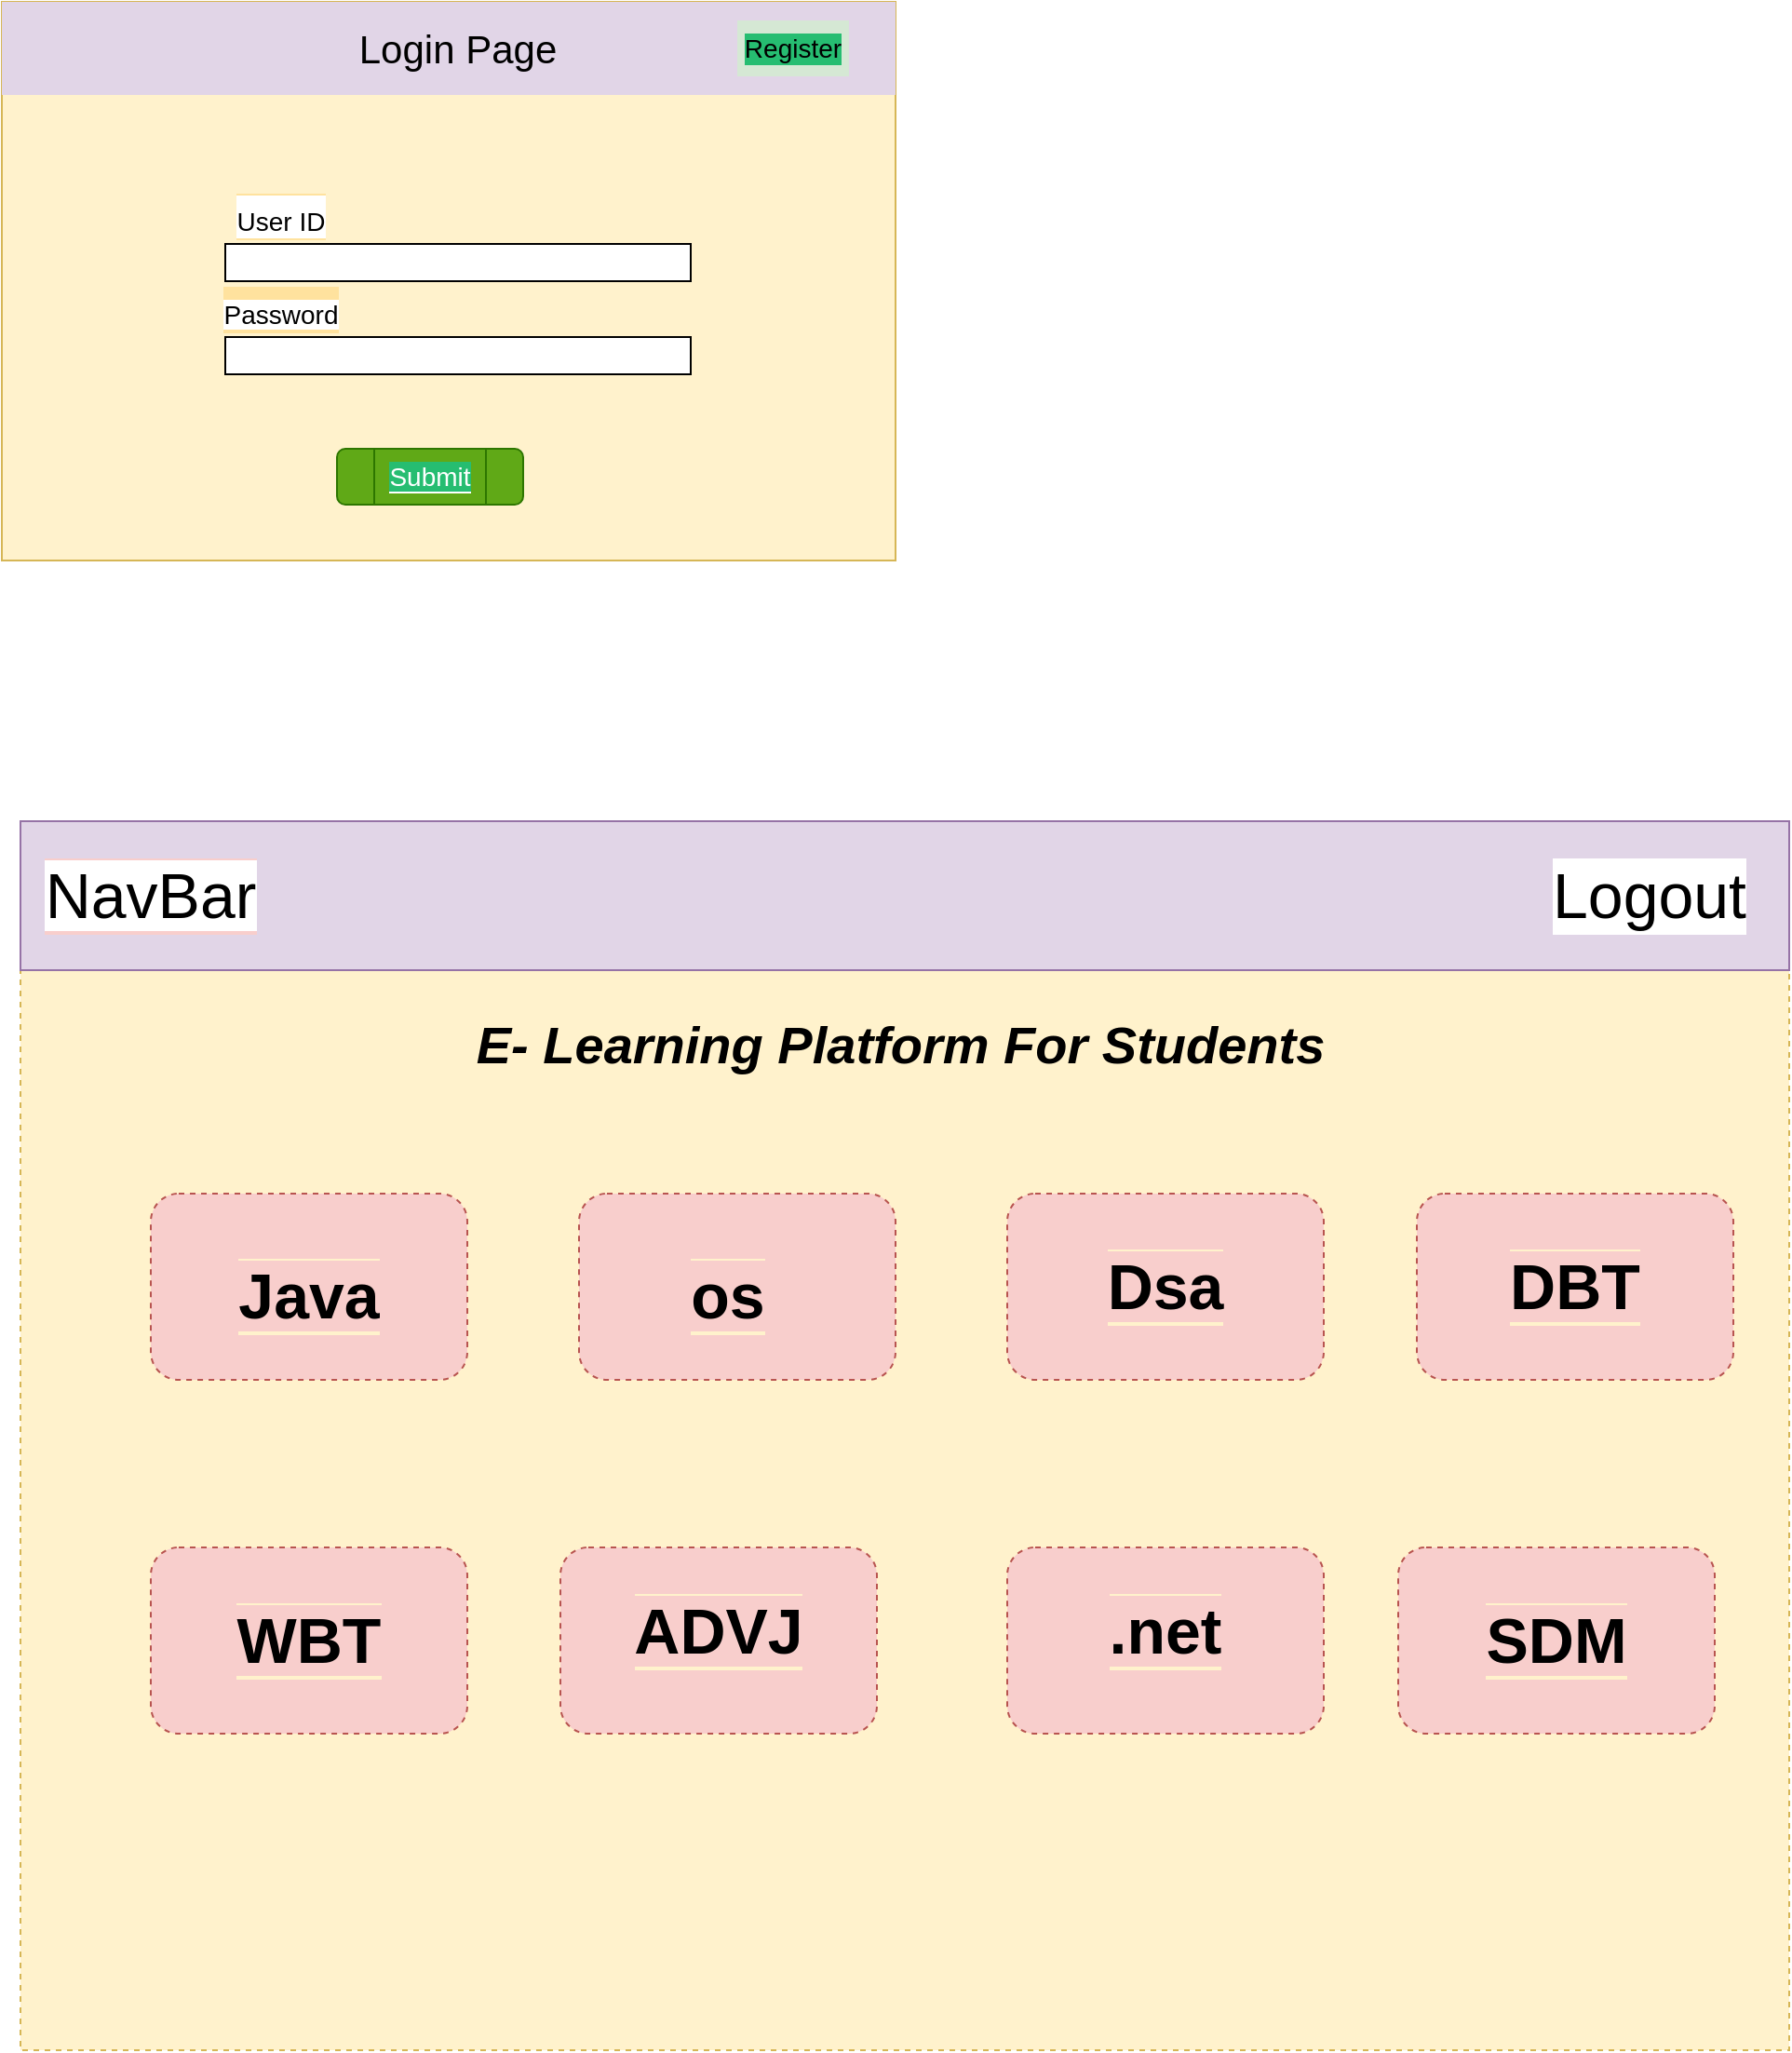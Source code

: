 <mxfile version="20.2.8" type="device" pages="2"><diagram id="5TATrRDE6jG_dS77pwBb" name="Page-1"><mxGraphModel dx="2076" dy="1376" grid="1" gridSize="10" guides="1" tooltips="1" connect="1" arrows="1" fold="1" page="1" pageScale="1" pageWidth="1200" pageHeight="1920" math="0" shadow="0"><root><mxCell id="0"/><mxCell id="1" parent="0"/><mxCell id="kEPQwwTg8hW7tMDSxyZm-1" value="" style="rounded=0;whiteSpace=wrap;html=1;fillColor=#fff2cc;strokeColor=#d6b656;" vertex="1" parent="1"><mxGeometry x="80" y="120" width="480" height="300" as="geometry"/></mxCell><mxCell id="kEPQwwTg8hW7tMDSxyZm-4" value="" style="rounded=0;whiteSpace=wrap;html=1;fillColor=#e1d5e7;strokeColor=none;" vertex="1" parent="1"><mxGeometry x="80" y="120" width="480" height="50" as="geometry"/></mxCell><mxCell id="kEPQwwTg8hW7tMDSxyZm-5" value="&lt;font style=&quot;font-size: 21px;&quot;&gt;Login Page&lt;/font&gt;" style="text;html=1;strokeColor=none;fillColor=none;align=center;verticalAlign=middle;whiteSpace=wrap;rounded=0;" vertex="1" parent="1"><mxGeometry x="210" y="120" width="230" height="50" as="geometry"/></mxCell><mxCell id="kEPQwwTg8hW7tMDSxyZm-6" value="" style="rounded=0;whiteSpace=wrap;html=1;labelBackgroundColor=#FFE29E;fontSize=21;" vertex="1" parent="1"><mxGeometry x="200" y="250" width="250" height="20" as="geometry"/></mxCell><mxCell id="kEPQwwTg8hW7tMDSxyZm-8" value="" style="rounded=0;whiteSpace=wrap;html=1;labelBackgroundColor=#FFE29E;fontSize=21;" vertex="1" parent="1"><mxGeometry x="200" y="300" width="250" height="20" as="geometry"/></mxCell><mxCell id="kEPQwwTg8hW7tMDSxyZm-9" value="&lt;span style=&quot;background-color: rgb(255, 255, 255);&quot;&gt;&lt;font style=&quot;font-size: 14px;&quot;&gt;User ID&lt;/font&gt;&lt;/span&gt;" style="text;html=1;strokeColor=none;fillColor=none;align=center;verticalAlign=middle;whiteSpace=wrap;rounded=0;labelBackgroundColor=#FFE29E;fontSize=21;" vertex="1" parent="1"><mxGeometry x="200" y="220" width="60" height="30" as="geometry"/></mxCell><mxCell id="kEPQwwTg8hW7tMDSxyZm-11" value="&lt;span style=&quot;font-size: 14px; background-color: rgb(255, 255, 255);&quot;&gt;Password&lt;/span&gt;" style="text;html=1;align=center;verticalAlign=middle;whiteSpace=wrap;rounded=0;labelBackgroundColor=#FFE29E;fontSize=21;" vertex="1" parent="1"><mxGeometry x="200" y="270" width="60" height="30" as="geometry"/></mxCell><mxCell id="kEPQwwTg8hW7tMDSxyZm-12" value="" style="rounded=1;whiteSpace=wrap;html=1;labelBackgroundColor=#FFFFFF;fontSize=14;fillColor=#60a917;strokeColor=#2D7600;fontColor=#ffffff;" vertex="1" parent="1"><mxGeometry x="260" y="360" width="100" height="30" as="geometry"/></mxCell><mxCell id="kEPQwwTg8hW7tMDSxyZm-13" value="&lt;span style=&quot;background-color: rgb(38, 189, 113);&quot;&gt;Submit&lt;/span&gt;" style="text;html=1;strokeColor=#2D7600;fillColor=#60a917;align=center;verticalAlign=middle;whiteSpace=wrap;rounded=0;labelBackgroundColor=#FFFFFF;fontSize=14;fontColor=#ffffff;" vertex="1" parent="1"><mxGeometry x="280" y="360" width="60" height="30" as="geometry"/></mxCell><mxCell id="kEPQwwTg8hW7tMDSxyZm-20" value="Register" style="text;html=1;strokeColor=none;fillColor=#d5e8d4;align=center;verticalAlign=middle;whiteSpace=wrap;rounded=0;labelBackgroundColor=#26BD71;fontSize=14;" vertex="1" parent="1"><mxGeometry x="475" y="130" width="60" height="30" as="geometry"/></mxCell><mxCell id="kEPQwwTg8hW7tMDSxyZm-22" value="" style="rounded=0;whiteSpace=wrap;html=1;labelBackgroundColor=#26BD71;strokeColor=#d6b656;fontSize=14;fillColor=#fff2cc;dashed=1;" vertex="1" parent="1"><mxGeometry x="90" y="560" width="950" height="660" as="geometry"/></mxCell><mxCell id="kEPQwwTg8hW7tMDSxyZm-23" value="" style="rounded=0;whiteSpace=wrap;html=1;labelBackgroundColor=#26BD71;strokeColor=#9673a6;fontSize=14;fillColor=#e1d5e7;" vertex="1" parent="1"><mxGeometry x="90" y="560" width="950" height="80" as="geometry"/></mxCell><mxCell id="kEPQwwTg8hW7tMDSxyZm-26" value="" style="rounded=1;whiteSpace=wrap;html=1;dashed=1;labelBackgroundColor=#FFF2CC;strokeColor=#b85450;fontSize=14;fillColor=#f8cecc;" vertex="1" parent="1"><mxGeometry x="160" y="760" width="170" height="100" as="geometry"/></mxCell><mxCell id="kEPQwwTg8hW7tMDSxyZm-27" value="" style="rounded=1;whiteSpace=wrap;html=1;dashed=1;labelBackgroundColor=#FFF2CC;strokeColor=#b85450;fontSize=14;fillColor=#f8cecc;" vertex="1" parent="1"><mxGeometry x="390" y="760" width="170" height="100" as="geometry"/></mxCell><mxCell id="kEPQwwTg8hW7tMDSxyZm-28" value="" style="rounded=1;whiteSpace=wrap;html=1;dashed=1;labelBackgroundColor=#FFF2CC;strokeColor=#b85450;fontSize=14;fillColor=#f8cecc;" vertex="1" parent="1"><mxGeometry x="620" y="760" width="170" height="100" as="geometry"/></mxCell><mxCell id="kEPQwwTg8hW7tMDSxyZm-29" value="" style="rounded=1;whiteSpace=wrap;html=1;dashed=1;labelBackgroundColor=#FFF2CC;strokeColor=#b85450;fontSize=14;fillColor=#f8cecc;" vertex="1" parent="1"><mxGeometry x="840" y="760" width="170" height="100" as="geometry"/></mxCell><mxCell id="kEPQwwTg8hW7tMDSxyZm-30" value="" style="rounded=1;whiteSpace=wrap;html=1;dashed=1;labelBackgroundColor=#FFF2CC;strokeColor=#b85450;fontSize=14;fillColor=#f8cecc;" vertex="1" parent="1"><mxGeometry x="160" y="950" width="170" height="100" as="geometry"/></mxCell><mxCell id="kEPQwwTg8hW7tMDSxyZm-31" value="" style="rounded=1;whiteSpace=wrap;html=1;dashed=1;labelBackgroundColor=#FFF2CC;strokeColor=#b85450;fontSize=14;fillColor=#f8cecc;" vertex="1" parent="1"><mxGeometry x="380" y="950" width="170" height="100" as="geometry"/></mxCell><mxCell id="kEPQwwTg8hW7tMDSxyZm-32" value="" style="rounded=1;whiteSpace=wrap;html=1;dashed=1;labelBackgroundColor=#FFF2CC;strokeColor=#b85450;fontSize=14;fillColor=#f8cecc;" vertex="1" parent="1"><mxGeometry x="620" y="950" width="170" height="100" as="geometry"/></mxCell><mxCell id="kEPQwwTg8hW7tMDSxyZm-33" value="" style="rounded=1;whiteSpace=wrap;html=1;dashed=1;labelBackgroundColor=#FFF2CC;strokeColor=#b85450;fontSize=14;fillColor=#f8cecc;" vertex="1" parent="1"><mxGeometry x="830" y="950" width="170" height="100" as="geometry"/></mxCell><mxCell id="kEPQwwTg8hW7tMDSxyZm-34" value="&lt;h1&gt;&lt;i&gt;&amp;nbsp; E- Learning Platform For Students&lt;/i&gt;&lt;/h1&gt;" style="text;html=1;strokeColor=none;fillColor=none;align=center;verticalAlign=middle;whiteSpace=wrap;rounded=0;dashed=1;labelBackgroundColor=#FFF2CC;fontSize=14;" vertex="1" parent="1"><mxGeometry x="200" y="640" width="710" height="80" as="geometry"/></mxCell><mxCell id="kEPQwwTg8hW7tMDSxyZm-38" value="&lt;font style=&quot;font-size: 34px;&quot;&gt;&lt;b style=&quot;background-color: rgb(248, 206, 204);&quot;&gt;Java&lt;/b&gt;&lt;/font&gt;" style="text;html=1;strokeColor=none;fillColor=none;align=center;verticalAlign=middle;whiteSpace=wrap;rounded=0;dashed=1;labelBackgroundColor=#FFF2CC;fontSize=14;" vertex="1" parent="1"><mxGeometry x="180" y="780" width="130" height="70" as="geometry"/></mxCell><mxCell id="kEPQwwTg8hW7tMDSxyZm-39" value="&lt;span style=&quot;font-size: 34px; background-color: rgb(248, 206, 204);&quot;&gt;&lt;b&gt;os&lt;/b&gt;&lt;/span&gt;" style="text;html=1;strokeColor=none;fillColor=none;align=center;verticalAlign=middle;whiteSpace=wrap;rounded=0;dashed=1;labelBackgroundColor=#FFF2CC;fontSize=14;" vertex="1" parent="1"><mxGeometry x="405" y="780" width="130" height="70" as="geometry"/></mxCell><mxCell id="kEPQwwTg8hW7tMDSxyZm-40" value="&lt;span style=&quot;font-size: 34px; background-color: rgb(248, 206, 204);&quot;&gt;&lt;b&gt;WBT&lt;/b&gt;&lt;/span&gt;" style="text;html=1;strokeColor=none;fillColor=none;align=center;verticalAlign=middle;whiteSpace=wrap;rounded=0;dashed=1;labelBackgroundColor=#FFF2CC;fontSize=14;" vertex="1" parent="1"><mxGeometry x="180" y="965" width="130" height="70" as="geometry"/></mxCell><mxCell id="kEPQwwTg8hW7tMDSxyZm-41" value="&lt;span style=&quot;font-size: 34px; background-color: rgb(248, 206, 204);&quot;&gt;&lt;b&gt;ADVJ&lt;/b&gt;&lt;/span&gt;" style="text;html=1;strokeColor=none;fillColor=none;align=center;verticalAlign=middle;whiteSpace=wrap;rounded=0;dashed=1;labelBackgroundColor=#FFF2CC;fontSize=14;" vertex="1" parent="1"><mxGeometry x="400" y="960" width="130" height="70" as="geometry"/></mxCell><mxCell id="kEPQwwTg8hW7tMDSxyZm-42" value="&lt;span style=&quot;font-size: 34px; background-color: rgb(248, 206, 204);&quot;&gt;&lt;b&gt;Dsa&lt;/b&gt;&lt;/span&gt;" style="text;html=1;strokeColor=none;fillColor=none;align=center;verticalAlign=middle;whiteSpace=wrap;rounded=0;dashed=1;labelBackgroundColor=#FFF2CC;fontSize=14;" vertex="1" parent="1"><mxGeometry x="640" y="775" width="130" height="70" as="geometry"/></mxCell><mxCell id="kEPQwwTg8hW7tMDSxyZm-43" value="&lt;span style=&quot;font-size: 34px; background-color: rgb(248, 206, 204);&quot;&gt;&lt;b&gt;DBT&lt;/b&gt;&lt;/span&gt;" style="text;html=1;strokeColor=none;fillColor=none;align=center;verticalAlign=middle;whiteSpace=wrap;rounded=0;dashed=1;labelBackgroundColor=#FFF2CC;fontSize=14;" vertex="1" parent="1"><mxGeometry x="860" y="775" width="130" height="70" as="geometry"/></mxCell><mxCell id="kEPQwwTg8hW7tMDSxyZm-44" value="&lt;span style=&quot;font-size: 34px; background-color: rgb(248, 206, 204);&quot;&gt;&lt;b&gt;.net&lt;/b&gt;&lt;/span&gt;" style="text;html=1;strokeColor=none;fillColor=none;align=center;verticalAlign=middle;whiteSpace=wrap;rounded=0;dashed=1;labelBackgroundColor=#FFF2CC;fontSize=14;" vertex="1" parent="1"><mxGeometry x="640" y="960" width="130" height="70" as="geometry"/></mxCell><mxCell id="kEPQwwTg8hW7tMDSxyZm-45" value="&lt;font style=&quot;font-size: 34px;&quot;&gt;&lt;b style=&quot;background-color: rgb(248, 206, 204);&quot;&gt;SDM&lt;/b&gt;&lt;/font&gt;" style="text;html=1;strokeColor=none;fillColor=none;align=center;verticalAlign=middle;whiteSpace=wrap;rounded=0;dashed=1;labelBackgroundColor=#FFF2CC;fontSize=14;" vertex="1" parent="1"><mxGeometry x="850" y="965" width="130" height="70" as="geometry"/></mxCell><mxCell id="kEPQwwTg8hW7tMDSxyZm-46" value="&lt;span style=&quot;background-color: rgb(255, 255, 255);&quot;&gt;NavBar&lt;/span&gt;" style="text;html=1;strokeColor=none;fillColor=none;align=center;verticalAlign=middle;whiteSpace=wrap;rounded=0;dashed=1;labelBackgroundColor=#F8CECC;fontSize=34;" vertex="1" parent="1"><mxGeometry x="130" y="585" width="60" height="30" as="geometry"/></mxCell><mxCell id="kEPQwwTg8hW7tMDSxyZm-47" value="Logout" style="text;html=1;strokeColor=none;fillColor=none;align=center;verticalAlign=middle;whiteSpace=wrap;rounded=0;dashed=1;labelBackgroundColor=#FFFFFF;fontSize=34;" vertex="1" parent="1"><mxGeometry x="920" y="585" width="90" height="30" as="geometry"/></mxCell></root></mxGraphModel></diagram><diagram id="EoqJlaiXuImKClJ-GlsD" name="Page-2"><mxGraphModel dx="1483" dy="983" grid="1" gridSize="10" guides="1" tooltips="1" connect="1" arrows="1" fold="1" page="1" pageScale="1" pageWidth="1200" pageHeight="1920" math="0" shadow="0"><root><mxCell id="0"/><mxCell id="1" parent="0"/><mxCell id="HtTkRsY_vnM85ziJoIuw-1" value="" style="rounded=0;whiteSpace=wrap;html=1;labelBackgroundColor=#FFFFFF;strokeColor=#d6b656;fontSize=34;fillColor=#fff2cc;" vertex="1" parent="1"><mxGeometry x="160" y="70" width="800" height="690" as="geometry"/></mxCell><mxCell id="HtTkRsY_vnM85ziJoIuw-2" value="" style="rounded=0;whiteSpace=wrap;html=1;labelBackgroundColor=#FFFFFF;strokeColor=#b85450;fontSize=34;fillColor=#f8cecc;" vertex="1" parent="1"><mxGeometry x="160" y="70" width="800" height="80" as="geometry"/></mxCell><mxCell id="HtTkRsY_vnM85ziJoIuw-3" style="edgeStyle=orthogonalEdgeStyle;rounded=0;orthogonalLoop=1;jettySize=auto;html=1;exitX=0.5;exitY=1;exitDx=0;exitDy=0;strokeWidth=7;fontSize=34;" edge="1" parent="1" source="HtTkRsY_vnM85ziJoIuw-2" target="HtTkRsY_vnM85ziJoIuw-2"><mxGeometry relative="1" as="geometry"/></mxCell><mxCell id="HtTkRsY_vnM85ziJoIuw-4" value="Navbar" style="text;html=1;strokeColor=none;fillColor=none;align=center;verticalAlign=middle;whiteSpace=wrap;rounded=0;labelBackgroundColor=#FFFFFF;fontSize=34;" vertex="1" parent="1"><mxGeometry x="210" y="90" width="60" height="30" as="geometry"/></mxCell><mxCell id="HtTkRsY_vnM85ziJoIuw-5" value="Logout" style="text;html=1;strokeColor=none;fillColor=none;align=center;verticalAlign=middle;whiteSpace=wrap;rounded=0;labelBackgroundColor=#FFFFFF;fontSize=34;" vertex="1" parent="1"><mxGeometry x="860" y="95" width="60" height="30" as="geometry"/></mxCell><mxCell id="HtTkRsY_vnM85ziJoIuw-6" value="" style="rounded=0;whiteSpace=wrap;html=1;labelBackgroundColor=#FFFFFF;strokeColor=#d79b00;fontSize=34;fillColor=#ffe6cc;" vertex="1" parent="1"><mxGeometry x="160" y="150" width="210" height="610" as="geometry"/></mxCell><mxCell id="HtTkRsY_vnM85ziJoIuw-7" value="" style="rounded=0;whiteSpace=wrap;html=1;labelBackgroundColor=#FFFFFF;strokeColor=#b85450;fontSize=34;fillColor=#f8cecc;" vertex="1" parent="1"><mxGeometry x="160" y="210" width="210" height="510" as="geometry"/></mxCell><mxCell id="HtTkRsY_vnM85ziJoIuw-8" value="" style="rounded=0;whiteSpace=wrap;html=1;labelBackgroundColor=#FFFFFF;strokeColor=#9673a6;fontSize=34;fillColor=#e1d5e7;" vertex="1" parent="1"><mxGeometry x="160" y="260" width="210" height="410" as="geometry"/></mxCell><mxCell id="HtTkRsY_vnM85ziJoIuw-9" value="" style="rounded=0;whiteSpace=wrap;html=1;labelBackgroundColor=#FFFFFF;strokeColor=#6c8ebf;fontSize=34;fillColor=#dae8fc;" vertex="1" parent="1"><mxGeometry x="160" y="310" width="210" height="310" as="geometry"/></mxCell><mxCell id="HtTkRsY_vnM85ziJoIuw-10" value="" style="rounded=0;whiteSpace=wrap;html=1;labelBackgroundColor=#FFFFFF;strokeColor=#82b366;fontSize=34;fillColor=#d5e8d4;" vertex="1" parent="1"><mxGeometry x="160" y="350" width="210" height="230" as="geometry"/></mxCell><mxCell id="HtTkRsY_vnM85ziJoIuw-11" value="" style="rounded=0;whiteSpace=wrap;html=1;labelBackgroundColor=#FFFFFF;strokeColor=#B09500;fontSize=34;fillColor=#e3c800;fontColor=#000000;" vertex="1" parent="1"><mxGeometry x="160" y="400" width="210" height="130" as="geometry"/></mxCell><mxCell id="HtTkRsY_vnM85ziJoIuw-12" value="" style="rounded=0;whiteSpace=wrap;html=1;labelBackgroundColor=#FFFFFF;fontSize=34;fillColor=#fad9d5;strokeColor=#ae4132;" vertex="1" parent="1"><mxGeometry x="160" y="440" width="210" height="50" as="geometry"/></mxCell><mxCell id="HtTkRsY_vnM85ziJoIuw-13" value="Text" style="text;html=1;strokeColor=none;fillColor=none;align=center;verticalAlign=middle;whiteSpace=wrap;rounded=0;labelBackgroundColor=#FFFFFF;fontSize=34;" vertex="1" parent="1"><mxGeometry x="210" y="170" width="60" height="20" as="geometry"/></mxCell><mxCell id="HtTkRsY_vnM85ziJoIuw-14" value="Text" style="text;html=1;strokeColor=none;fillColor=none;align=center;verticalAlign=middle;whiteSpace=wrap;rounded=0;labelBackgroundColor=#FFFFFF;fontSize=34;" vertex="1" parent="1"><mxGeometry x="210" y="220" width="60" height="20" as="geometry"/></mxCell><mxCell id="HtTkRsY_vnM85ziJoIuw-15" value="Text" style="text;html=1;strokeColor=none;fillColor=none;align=center;verticalAlign=middle;whiteSpace=wrap;rounded=0;labelBackgroundColor=#FFFFFF;fontSize=34;" vertex="1" parent="1"><mxGeometry x="210" y="280" width="60" height="20" as="geometry"/></mxCell><mxCell id="HtTkRsY_vnM85ziJoIuw-16" value="Text" style="text;html=1;strokeColor=none;fillColor=none;align=center;verticalAlign=middle;whiteSpace=wrap;rounded=0;labelBackgroundColor=#FFFFFF;fontSize=34;" vertex="1" parent="1"><mxGeometry x="210" y="330" width="60" as="geometry"/></mxCell><mxCell id="HtTkRsY_vnM85ziJoIuw-17" value="Text" style="text;html=1;strokeColor=none;fillColor=none;align=center;verticalAlign=middle;whiteSpace=wrap;rounded=0;labelBackgroundColor=#FFFFFF;fontSize=34;" vertex="1" parent="1"><mxGeometry x="210" y="370" width="60" height="20" as="geometry"/></mxCell><mxCell id="HtTkRsY_vnM85ziJoIuw-19" value="1" style="rounded=1;whiteSpace=wrap;html=1;labelBackgroundColor=#FFFFFF;strokeColor=default;fontSize=34;fillColor=default;" vertex="1" parent="1"><mxGeometry x="430" y="200" width="160" height="110" as="geometry"/></mxCell><mxCell id="HtTkRsY_vnM85ziJoIuw-20" value="2" style="rounded=1;whiteSpace=wrap;html=1;labelBackgroundColor=#FFFFFF;strokeColor=default;fontSize=34;fillColor=default;" vertex="1" parent="1"><mxGeometry x="720" y="200" width="160" height="110" as="geometry"/></mxCell><mxCell id="HtTkRsY_vnM85ziJoIuw-21" value="3" style="rounded=1;whiteSpace=wrap;html=1;labelBackgroundColor=#FFFFFF;strokeColor=default;fontSize=34;fillColor=default;" vertex="1" parent="1"><mxGeometry x="440" y="410" width="160" height="110" as="geometry"/></mxCell><mxCell id="HtTkRsY_vnM85ziJoIuw-22" value="4" style="rounded=1;whiteSpace=wrap;html=1;labelBackgroundColor=#FFFFFF;strokeColor=default;fontSize=34;fillColor=default;" vertex="1" parent="1"><mxGeometry x="720" y="410" width="160" height="110" as="geometry"/></mxCell><mxCell id="HtTkRsY_vnM85ziJoIuw-23" value="5" style="rounded=1;whiteSpace=wrap;html=1;labelBackgroundColor=#FFFFFF;strokeColor=default;fontSize=34;fillColor=default;" vertex="1" parent="1"><mxGeometry x="440" y="620" width="160" height="110" as="geometry"/></mxCell><mxCell id="HtTkRsY_vnM85ziJoIuw-24" value="6" style="rounded=1;whiteSpace=wrap;html=1;labelBackgroundColor=#FFFFFF;strokeColor=default;fontSize=34;fillColor=default;" vertex="1" parent="1"><mxGeometry x="730" y="610" width="160" height="110" as="geometry"/></mxCell></root></mxGraphModel></diagram></mxfile>